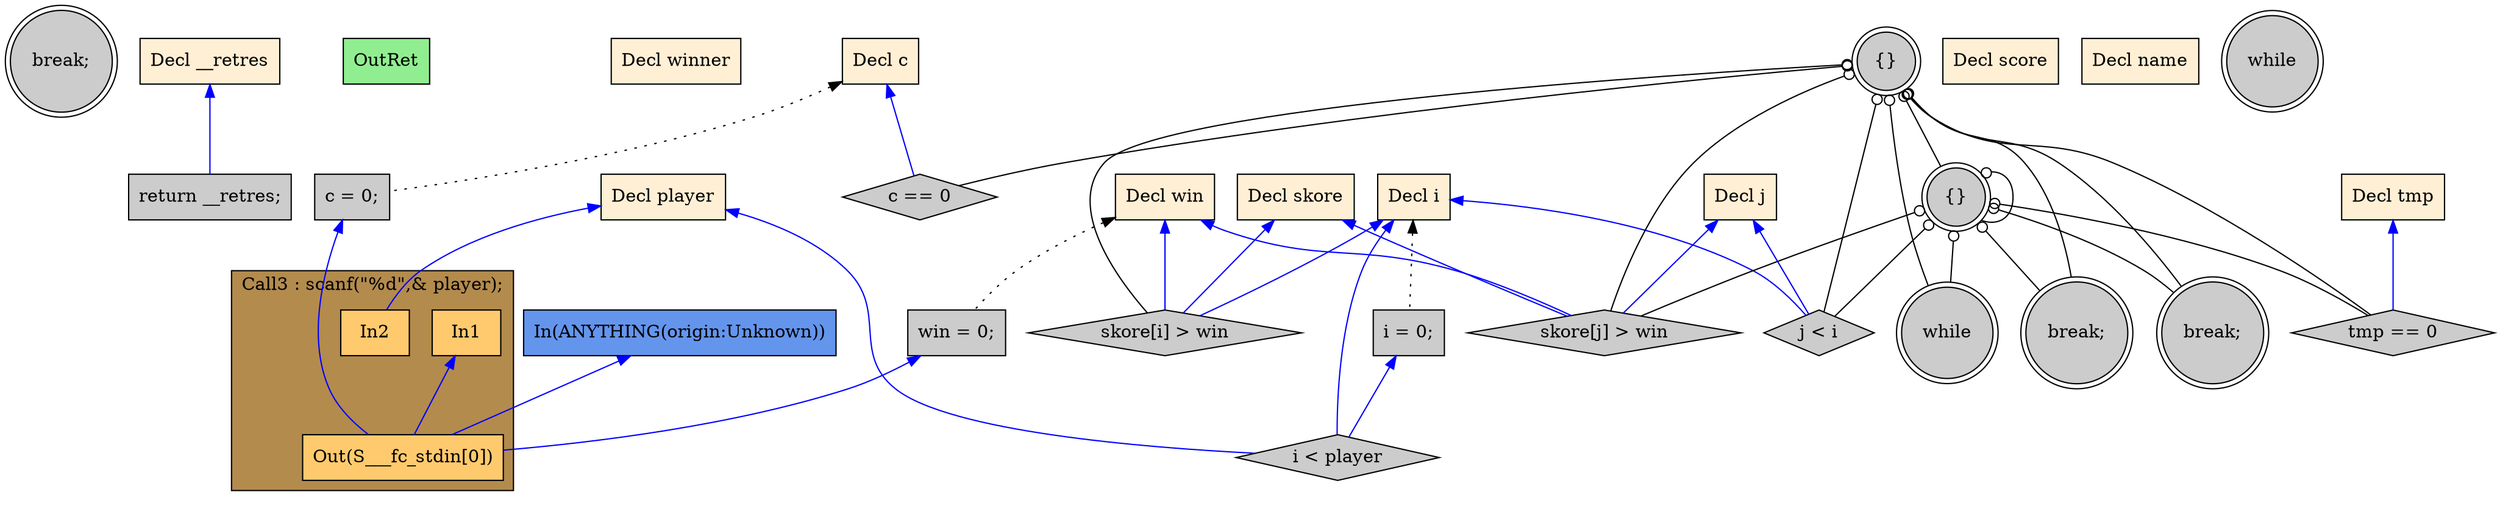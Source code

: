 digraph G {
  rankdir=TB;
  node [style="filled", ];
  32 [label="break;", fillcolor="#CCCCCC", shape=doublecircle, ];
  33 [label="return __retres;", fillcolor="#CCCCCC", shape=box, ];
  34 [label="OutRet", fillcolor="#90EE90", shape=box, ];
  2 [label="Decl winner", fillcolor="#FFEFD5", shape=box, ];
  35 [label="In(ANYTHING(origin:Unknown))", fillcolor="#6495ED", shape=box, ];
  3 [label="Decl score", fillcolor="#FFEFD5", shape=box, ];
  4 [label="Decl skore", fillcolor="#FFEFD5", shape=box, ];
  5 [label="Decl player", fillcolor="#FFEFD5", shape=box, ];
  6 [label="Decl i", fillcolor="#FFEFD5", shape=box, ];
  7 [label="Decl j", fillcolor="#FFEFD5", shape=box, ];
  8 [label="Decl win", fillcolor="#FFEFD5", shape=box, ];
  9 [label="Decl c", fillcolor="#FFEFD5", shape=box, ];
  10 [label="Decl name", fillcolor="#FFEFD5", shape=box, ];
  11 [label="Decl tmp", fillcolor="#FFEFD5", shape=box, ];
  12 [label="Decl __retres", fillcolor="#FFEFD5", shape=box, ];
  13 [label="win = 0;", fillcolor="#CCCCCC", shape=box, ];
  14 [label="c = 0;", fillcolor="#CCCCCC", shape=box, ];
  16 [label="In1", fillcolor="#FFCA6E", shape=box, ];
  17 [label="In2", fillcolor="#FFCA6E", shape=box, ];
  18 [label="Out(S___fc_stdin[0])", fillcolor="#FFCA6E", shape=box, ];
  19 [label="i = 0;", fillcolor="#CCCCCC", shape=box, ];
  20 [label="while", fillcolor="#CCCCCC", shape=doublecircle, ];
  21 [label="i < player", fillcolor="#CCCCCC", shape=diamond, ];
  22 [label="{}", fillcolor="#CCCCCC", shape=doublecircle, ];
  23 [label="while", fillcolor="#CCCCCC", shape=doublecircle, ];
  24 [label="j < i", fillcolor="#CCCCCC", shape=diamond, ];
  25 [label="break;", fillcolor="#CCCCCC", shape=doublecircle, ];
  26 [label="{}", fillcolor="#CCCCCC", shape=doublecircle, ];
  27 [label="tmp == 0", fillcolor="#CCCCCC", shape=diamond, ];
  28 [label="skore[j] > win", fillcolor="#CCCCCC", shape=diamond, ];
  29 [label="break;", fillcolor="#CCCCCC", shape=doublecircle, ];
  30 [label="c == 0", fillcolor="#CCCCCC", shape=diamond, ];
  31 [label="skore[i] > win", fillcolor="#CCCCCC", shape=diamond, ];
  
  subgraph cluster_Call3 { label="Call3 : scanf(\"%d\",& player);";
                           fillcolor="#B38B4D"; style="filled"; 18;17;16;
     };
  
  edge [dir=back, ];
  12 -> 33 [color="#0000FF", ];
  8 -> 13 [color="#000000", style="dotted", ];
  9 -> 14 [color="#000000", style="dotted", ];
  5 -> 17 [color="#0000FF", ];
  13 -> 18 [color="#0000FF", ];
  14 -> 18 [color="#0000FF", ];
  16 -> 18 [color="#0000FF", ];
  35 -> 18 [color="#0000FF", ];
  6 -> 19 [color="#000000", style="dotted", ];
  5 -> 21 [color="#0000FF", ];
  6 -> 21 [color="#0000FF", ];
  19 -> 21 [color="#0000FF", ];
  22 -> 23 [color="#000000", arrowtail=odot, ];
  26 -> 23 [color="#000000", arrowtail=odot, ];
  6 -> 24 [color="#0000FF", ];
  7 -> 24 [color="#0000FF", ];
  22 -> 24 [color="#000000", arrowtail=odot, ];
  26 -> 24 [color="#000000", arrowtail=odot, ];
  22 -> 25 [color="#000000", arrowtail=odot, ];
  26 -> 25 [color="#000000", arrowtail=odot, ];
  22 -> 26 [color="#000000", arrowtail=odot, ];
  26 -> 26 [color="#000000", arrowtail=odot, ];
  11 -> 27 [color="#0000FF", ];
  22 -> 27 [color="#000000", arrowtail=odot, ];
  26 -> 27 [color="#000000", arrowtail=odot, ];
  4 -> 28 [color="#0000FF", ];
  7 -> 28 [color="#0000FF", ];
  8 -> 28 [color="#0000FF", ];
  22 -> 28 [color="#000000", arrowtail=odot, ];
  26 -> 28 [color="#000000", arrowtail=odot, ];
  22 -> 29 [color="#000000", arrowtail=odot, ];
  26 -> 29 [color="#000000", arrowtail=odot, ];
  9 -> 30 [color="#0000FF", ];
  22 -> 30 [color="#000000", arrowtail=odot, ];
  4 -> 31 [color="#0000FF", ];
  6 -> 31 [color="#0000FF", ];
  8 -> 31 [color="#0000FF", ];
  22 -> 31 [color="#000000", arrowtail=odot, ];
  
  }